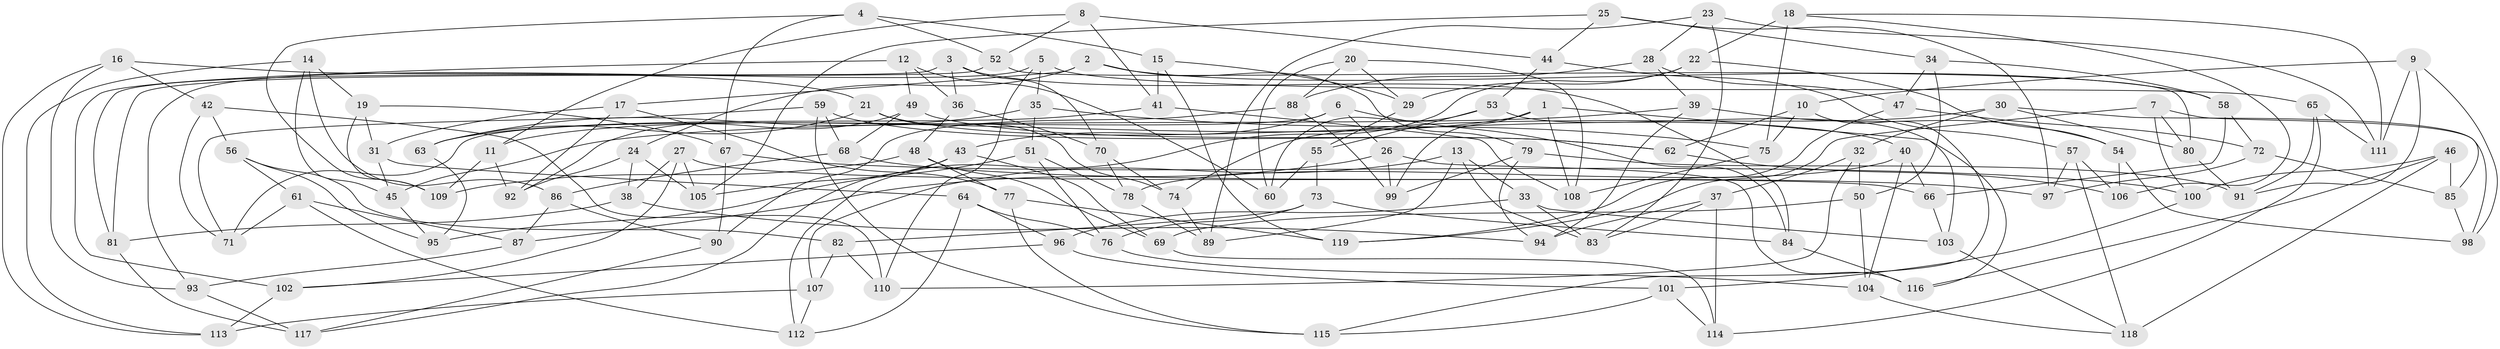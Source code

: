 // coarse degree distribution, {6: 0.5333333333333333, 5: 0.05333333333333334, 4: 0.41333333333333333}
// Generated by graph-tools (version 1.1) at 2025/42/03/06/25 10:42:16]
// undirected, 119 vertices, 238 edges
graph export_dot {
graph [start="1"]
  node [color=gray90,style=filled];
  1;
  2;
  3;
  4;
  5;
  6;
  7;
  8;
  9;
  10;
  11;
  12;
  13;
  14;
  15;
  16;
  17;
  18;
  19;
  20;
  21;
  22;
  23;
  24;
  25;
  26;
  27;
  28;
  29;
  30;
  31;
  32;
  33;
  34;
  35;
  36;
  37;
  38;
  39;
  40;
  41;
  42;
  43;
  44;
  45;
  46;
  47;
  48;
  49;
  50;
  51;
  52;
  53;
  54;
  55;
  56;
  57;
  58;
  59;
  60;
  61;
  62;
  63;
  64;
  65;
  66;
  67;
  68;
  69;
  70;
  71;
  72;
  73;
  74;
  75;
  76;
  77;
  78;
  79;
  80;
  81;
  82;
  83;
  84;
  85;
  86;
  87;
  88;
  89;
  90;
  91;
  92;
  93;
  94;
  95;
  96;
  97;
  98;
  99;
  100;
  101;
  102;
  103;
  104;
  105;
  106;
  107;
  108;
  109;
  110;
  111;
  112;
  113;
  114;
  115;
  116;
  117;
  118;
  119;
  1 -- 108;
  1 -- 103;
  1 -- 99;
  1 -- 11;
  2 -- 17;
  2 -- 79;
  2 -- 24;
  2 -- 58;
  3 -- 70;
  3 -- 81;
  3 -- 36;
  3 -- 84;
  4 -- 15;
  4 -- 109;
  4 -- 52;
  4 -- 67;
  5 -- 93;
  5 -- 65;
  5 -- 35;
  5 -- 110;
  6 -- 71;
  6 -- 84;
  6 -- 26;
  6 -- 43;
  7 -- 80;
  7 -- 85;
  7 -- 100;
  7 -- 119;
  8 -- 52;
  8 -- 41;
  8 -- 11;
  8 -- 44;
  9 -- 10;
  9 -- 111;
  9 -- 91;
  9 -- 98;
  10 -- 62;
  10 -- 115;
  10 -- 75;
  11 -- 109;
  11 -- 92;
  12 -- 49;
  12 -- 60;
  12 -- 36;
  12 -- 102;
  13 -- 107;
  13 -- 83;
  13 -- 89;
  13 -- 33;
  14 -- 19;
  14 -- 45;
  14 -- 113;
  14 -- 86;
  15 -- 41;
  15 -- 119;
  15 -- 29;
  16 -- 113;
  16 -- 21;
  16 -- 93;
  16 -- 42;
  17 -- 92;
  17 -- 31;
  17 -- 77;
  18 -- 111;
  18 -- 22;
  18 -- 75;
  18 -- 106;
  19 -- 31;
  19 -- 109;
  19 -- 67;
  20 -- 29;
  20 -- 108;
  20 -- 88;
  20 -- 60;
  21 -- 63;
  21 -- 74;
  21 -- 40;
  22 -- 29;
  22 -- 54;
  22 -- 112;
  23 -- 111;
  23 -- 28;
  23 -- 83;
  23 -- 89;
  24 -- 38;
  24 -- 92;
  24 -- 105;
  25 -- 105;
  25 -- 34;
  25 -- 97;
  25 -- 44;
  26 -- 99;
  26 -- 87;
  26 -- 116;
  27 -- 105;
  27 -- 38;
  27 -- 102;
  27 -- 66;
  28 -- 39;
  28 -- 88;
  28 -- 47;
  29 -- 55;
  30 -- 98;
  30 -- 80;
  30 -- 32;
  30 -- 74;
  31 -- 45;
  31 -- 64;
  32 -- 110;
  32 -- 50;
  32 -- 37;
  33 -- 103;
  33 -- 83;
  33 -- 96;
  34 -- 58;
  34 -- 50;
  34 -- 47;
  35 -- 75;
  35 -- 51;
  35 -- 63;
  36 -- 48;
  36 -- 70;
  37 -- 83;
  37 -- 94;
  37 -- 114;
  38 -- 81;
  38 -- 94;
  39 -- 45;
  39 -- 94;
  39 -- 54;
  40 -- 66;
  40 -- 104;
  40 -- 78;
  41 -- 108;
  41 -- 63;
  42 -- 56;
  42 -- 110;
  42 -- 71;
  43 -- 105;
  43 -- 69;
  43 -- 117;
  44 -- 53;
  44 -- 57;
  45 -- 95;
  46 -- 100;
  46 -- 118;
  46 -- 85;
  46 -- 116;
  47 -- 72;
  47 -- 119;
  48 -- 69;
  48 -- 77;
  48 -- 109;
  49 -- 68;
  49 -- 92;
  49 -- 62;
  50 -- 104;
  50 -- 69;
  51 -- 78;
  51 -- 76;
  51 -- 95;
  52 -- 81;
  52 -- 80;
  53 -- 116;
  53 -- 55;
  53 -- 60;
  54 -- 106;
  54 -- 98;
  55 -- 73;
  55 -- 60;
  56 -- 61;
  56 -- 95;
  56 -- 82;
  57 -- 97;
  57 -- 118;
  57 -- 106;
  58 -- 66;
  58 -- 72;
  59 -- 62;
  59 -- 71;
  59 -- 115;
  59 -- 68;
  61 -- 112;
  61 -- 87;
  61 -- 71;
  62 -- 106;
  63 -- 95;
  64 -- 96;
  64 -- 76;
  64 -- 112;
  65 -- 114;
  65 -- 91;
  65 -- 111;
  66 -- 103;
  67 -- 100;
  67 -- 90;
  68 -- 86;
  68 -- 97;
  69 -- 114;
  70 -- 74;
  70 -- 78;
  72 -- 97;
  72 -- 85;
  73 -- 84;
  73 -- 82;
  73 -- 76;
  74 -- 89;
  75 -- 108;
  76 -- 104;
  77 -- 115;
  77 -- 119;
  78 -- 89;
  79 -- 94;
  79 -- 99;
  79 -- 91;
  80 -- 91;
  81 -- 117;
  82 -- 110;
  82 -- 107;
  84 -- 116;
  85 -- 98;
  86 -- 90;
  86 -- 87;
  87 -- 93;
  88 -- 99;
  88 -- 90;
  90 -- 117;
  93 -- 117;
  96 -- 101;
  96 -- 102;
  100 -- 101;
  101 -- 115;
  101 -- 114;
  102 -- 113;
  103 -- 118;
  104 -- 118;
  107 -- 112;
  107 -- 113;
}
